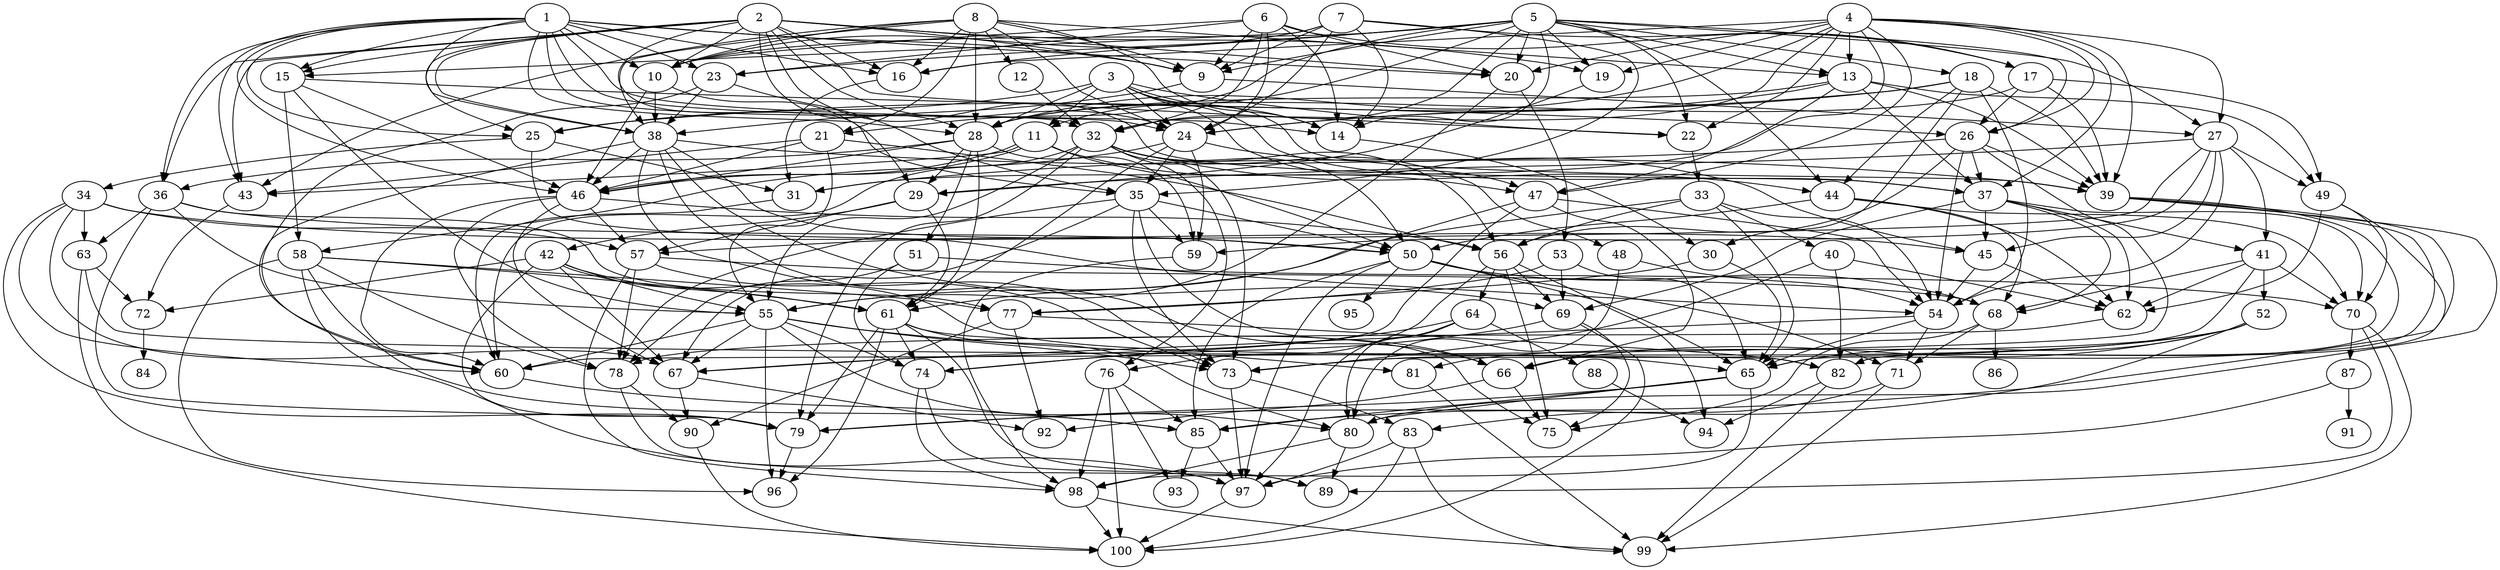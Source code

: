 // DAG automatically generated by daggen at Fri Aug  4 16:35:14 2017
// ./daggen --dot -n 100 --fat 0.5 --regular 0.8 --density 0.8 --jump 4 
digraph G {
  1 [size="782758", alpha="0.01"]
  1 -> 9 [size ="679"]
  1 -> 10 [size ="679"]
  1 -> 14 [size ="679"]
  1 -> 15 [size ="679"]
  1 -> 16 [size ="679"]
  1 -> 20 [size ="679"]
  1 -> 23 [size ="679"]
  1 -> 24 [size ="679"]
  1 -> 25 [size ="679"]
  1 -> 28 [size ="679"]
  1 -> 32 [size ="679"]
  1 -> 36 [size ="679"]
  1 -> 38 [size ="679"]
  1 -> 43 [size ="679"]
  1 -> 46 [size ="679"]
  2 [size="22514", alpha="0.07"]
  2 -> 9 [size ="537"]
  2 -> 10 [size ="537"]
  2 -> 15 [size ="537"]
  2 -> 16 [size ="537"]
  2 -> 19 [size ="537"]
  2 -> 20 [size ="537"]
  2 -> 22 [size ="537"]
  2 -> 24 [size ="537"]
  2 -> 25 [size ="537"]
  2 -> 28 [size ="537"]
  2 -> 35 [size ="537"]
  2 -> 36 [size ="537"]
  2 -> 37 [size ="537"]
  2 -> 38 [size ="537"]
  2 -> 43 [size ="537"]
  3 [size="7814", alpha="0.02"]
  3 -> 11 [size ="134"]
  3 -> 14 [size ="134"]
  3 -> 22 [size ="134"]
  3 -> 24 [size ="134"]
  3 -> 25 [size ="134"]
  3 -> 28 [size ="134"]
  3 -> 37 [size ="134"]
  3 -> 39 [size ="134"]
  3 -> 47 [size ="134"]
  4 [size="1459", alpha="0.11"]
  4 -> 13 [size ="34"]
  4 -> 16 [size ="34"]
  4 -> 19 [size ="34"]
  4 -> 20 [size ="34"]
  4 -> 22 [size ="34"]
  4 -> 26 [size ="34"]
  4 -> 27 [size ="34"]
  4 -> 28 [size ="34"]
  4 -> 31 [size ="34"]
  4 -> 32 [size ="34"]
  4 -> 37 [size ="34"]
  4 -> 39 [size ="34"]
  4 -> 47 [size ="34"]
  5 [size="4297", alpha="0.19"]
  5 -> 9 [size ="134"]
  5 -> 10 [size ="134"]
  5 -> 11 [size ="134"]
  5 -> 13 [size ="134"]
  5 -> 14 [size ="134"]
  5 -> 16 [size ="134"]
  5 -> 18 [size ="134"]
  5 -> 19 [size ="134"]
  5 -> 20 [size ="134"]
  5 -> 21 [size ="134"]
  5 -> 22 [size ="134"]
  5 -> 23 [size ="134"]
  5 -> 26 [size ="134"]
  5 -> 27 [size ="134"]
  5 -> 32 [size ="134"]
  5 -> 44 [size ="134"]
  6 [size="6383", alpha="0.00"]
  6 -> 9 [size ="210"]
  6 -> 10 [size ="210"]
  6 -> 14 [size ="210"]
  6 -> 17 [size ="210"]
  6 -> 20 [size ="210"]
  6 -> 23 [size ="210"]
  6 -> 24 [size ="210"]
  6 -> 32 [size ="210"]
  7 [size="20147", alpha="0.18"]
  7 -> 9 [size ="839"]
  7 -> 10 [size ="839"]
  7 -> 14 [size ="839"]
  7 -> 15 [size ="839"]
  7 -> 17 [size ="839"]
  7 -> 24 [size ="839"]
  7 -> 35 [size ="839"]
  8 [size="13320", alpha="0.11"]
  8 -> 9 [size ="302"]
  8 -> 10 [size ="302"]
  8 -> 12 [size ="302"]
  8 -> 13 [size ="302"]
  8 -> 14 [size ="302"]
  8 -> 16 [size ="302"]
  8 -> 21 [size ="302"]
  8 -> 24 [size ="302"]
  8 -> 28 [size ="302"]
  8 -> 38 [size ="302"]
  8 -> 43 [size ="302"]
  9 [size="209444", alpha="0.02"]
  9 -> 27 [size ="302"]
  9 -> 38 [size ="302"]
  10 [size="594035", alpha="0.11"]
  10 -> 29 [size ="411"]
  10 -> 38 [size ="411"]
  10 -> 46 [size ="411"]
  11 [size="916", alpha="0.16"]
  11 -> 43 [size ="34"]
  11 -> 46 [size ="34"]
  11 -> 46 [size ="34"]
  11 -> 47 [size ="34"]
  11 -> 50 [size ="34"]
  12 [size="3022", alpha="0.01"]
  12 -> 32 [size ="134"]
  13 [size="22032", alpha="0.03"]
  13 -> 24 [size ="679"]
  13 -> 28 [size ="679"]
  13 -> 37 [size ="679"]
  13 -> 39 [size ="679"]
  13 -> 47 [size ="679"]
  13 -> 49 [size ="679"]
  14 [size="782758", alpha="0.14"]
  14 -> 30 [size ="679"]
  15 [size="166861", alpha="0.13"]
  15 -> 26 [size ="411"]
  15 -> 46 [size ="411"]
  15 -> 55 [size ="411"]
  15 -> 58 [size ="411"]
  16 [size="3287", alpha="0.05"]
  16 -> 31 [size ="210"]
  17 [size="42103", alpha="0.12"]
  17 -> 26 [size ="34"]
  17 -> 28 [size ="34"]
  17 -> 39 [size ="34"]
  17 -> 49 [size ="34"]
  18 [size="782758", alpha="0.14"]
  18 -> 24 [size ="679"]
  18 -> 25 [size ="679"]
  18 -> 30 [size ="679"]
  18 -> 39 [size ="679"]
  18 -> 44 [size ="679"]
  18 -> 54 [size ="679"]
  19 [size="961030", alpha="0.13"]
  19 -> 29 [size ="679"]
  20 [size="11624", alpha="0.00"]
  20 -> 53 [size ="537"]
  20 -> 55 [size ="537"]
  21 [size="42443", alpha="0.15"]
  21 -> 43 [size ="75"]
  21 -> 46 [size ="75"]
  21 -> 55 [size ="75"]
  21 -> 56 [size ="75"]
  22 [size="107775", alpha="0.11"]
  22 -> 33 [size ="134"]
  23 [size="231928", alpha="0.20"]
  23 -> 35 [size ="302"]
  23 -> 38 [size ="302"]
  23 -> 60 [size ="302"]
  24 [size="40558", alpha="0.12"]
  24 -> 35 [size ="839"]
  24 -> 45 [size ="839"]
  24 -> 58 [size ="839"]
  24 -> 59 [size ="839"]
  24 -> 61 [size ="839"]
  25 [size="2012", alpha="0.05"]
  25 -> 31 [size ="134"]
  25 -> 34 [size ="134"]
  25 -> 54 [size ="134"]
  26 [size="782758", alpha="0.15"]
  26 -> 31 [size ="679"]
  26 -> 37 [size ="679"]
  26 -> 39 [size ="679"]
  26 -> 54 [size ="679"]
  26 -> 56 [size ="679"]
  26 -> 60 [size ="679"]
  27 [size="31896", alpha="0.13"]
  27 -> 29 [size ="679"]
  27 -> 41 [size ="679"]
  27 -> 45 [size ="679"]
  27 -> 49 [size ="679"]
  27 -> 54 [size ="679"]
  27 -> 57 [size ="679"]
  27 -> 59 [size ="679"]
  28 [size="31743", alpha="0.15"]
  28 -> 29 [size ="839"]
  28 -> 36 [size ="839"]
  28 -> 46 [size ="839"]
  28 -> 51 [size ="839"]
  28 -> 59 [size ="839"]
  28 -> 61 [size ="839"]
  29 [size="368293", alpha="0.20"]
  29 -> 42 [size ="411"]
  29 -> 57 [size ="411"]
  29 -> 61 [size ="411"]
  30 [size="41900", alpha="0.12"]
  30 -> 65 [size ="34"]
  30 -> 77 [size ="34"]
  31 [size="12708", alpha="0.17"]
  31 -> 60 [size ="411"]
  32 [size="1073742", alpha="0.11"]
  32 -> 44 [size ="839"]
  32 -> 48 [size ="839"]
  32 -> 50 [size ="839"]
  32 -> 55 [size ="839"]
  32 -> 56 [size ="839"]
  32 -> 60 [size ="839"]
  32 -> 73 [size ="839"]
  32 -> 76 [size ="839"]
  32 -> 79 [size ="839"]
  33 [size="2190", alpha="0.09"]
  33 -> 40 [size ="75"]
  33 -> 54 [size ="75"]
  33 -> 55 [size ="75"]
  33 -> 56 [size ="75"]
  33 -> 65 [size ="75"]
  34 [size="7381", alpha="0.05"]
  34 -> 45 [size ="134"]
  34 -> 57 [size ="134"]
  34 -> 60 [size ="134"]
  34 -> 63 [size ="134"]
  34 -> 67 [size ="134"]
  34 -> 79 [size ="134"]
  35 [size="7187", alpha="0.19"]
  35 -> 50 [size ="34"]
  35 -> 59 [size ="34"]
  35 -> 66 [size ="34"]
  35 -> 67 [size ="34"]
  35 -> 73 [size ="34"]
  35 -> 78 [size ="34"]
  36 [size="745", alpha="0.05"]
  36 -> 50 [size ="34"]
  36 -> 55 [size ="34"]
  36 -> 63 [size ="34"]
  36 -> 77 [size ="34"]
  36 -> 79 [size ="34"]
  37 [size="26247", alpha="0.20"]
  37 -> 41 [size ="839"]
  37 -> 45 [size ="839"]
  37 -> 62 [size ="839"]
  37 -> 68 [size ="839"]
  37 -> 69 [size ="839"]
  37 -> 70 [size ="839"]
  38 [size="368293", alpha="0.12"]
  38 -> 39 [size ="411"]
  38 -> 46 [size ="411"]
  38 -> 50 [size ="411"]
  38 -> 60 [size ="411"]
  38 -> 66 [size ="411"]
  38 -> 69 [size ="411"]
  38 -> 73 [size ="411"]
  39 [size="134218", alpha="0.05"]
  39 -> 65 [size ="210"]
  39 -> 79 [size ="210"]
  39 -> 80 [size ="210"]
  39 -> 82 [size ="210"]
  40 [size="27247", alpha="0.07"]
  40 -> 62 [size ="537"]
  40 -> 73 [size ="537"]
  40 -> 82 [size ="537"]
  41 [size="157008", alpha="0.18"]
  41 -> 52 [size ="134"]
  41 -> 62 [size ="134"]
  41 -> 68 [size ="134"]
  41 -> 70 [size ="134"]
  41 -> 73 [size ="134"]
  42 [size="50180", alpha="0.11"]
  42 -> 55 [size ="134"]
  42 -> 61 [size ="134"]
  42 -> 65 [size ="134"]
  42 -> 67 [size ="134"]
  42 -> 72 [size ="134"]
  42 -> 79 [size ="134"]
  43 [size="68719", alpha="0.18"]
  43 -> 72 [size ="134"]
  44 [size="14125", alpha="0.19"]
  44 -> 50 [size ="302"]
  44 -> 62 [size ="302"]
  44 -> 68 [size ="302"]
  44 -> 70 [size ="302"]
  45 [size="177658", alpha="0.12"]
  45 -> 54 [size ="411"]
  45 -> 62 [size ="411"]
  46 [size="17319", alpha="0.14"]
  46 -> 56 [size ="34"]
  46 -> 57 [size ="34"]
  46 -> 60 [size ="34"]
  46 -> 67 [size ="34"]
  46 -> 78 [size ="34"]
  47 [size="1104", alpha="0.06"]
  47 -> 54 [size ="134"]
  47 -> 61 [size ="134"]
  47 -> 66 [size ="134"]
  47 -> 67 [size ="134"]
  48 [size="8590", alpha="0.12"]
  48 -> 54 [size ="34"]
  48 -> 80 [size ="34"]
  49 [size="8590", alpha="0.10"]
  49 -> 62 [size ="34"]
  49 -> 70 [size ="34"]
  49 -> 82 [size ="34"]
  50 [size="4259", alpha="0.08"]
  50 -> 65 [size ="210"]
  50 -> 68 [size ="210"]
  50 -> 71 [size ="210"]
  50 -> 85 [size ="210"]
  50 -> 95 [size ="210"]
  50 -> 97 [size ="210"]
  51 [size="28850", alpha="0.06"]
  51 -> 70 [size ="537"]
  51 -> 74 [size ="537"]
  51 -> 78 [size ="537"]
  52 [size="134218", alpha="0.01"]
  52 -> 65 [size ="210"]
  52 -> 66 [size ="210"]
  52 -> 73 [size ="210"]
  52 -> 81 [size ="210"]
  52 -> 85 [size ="210"]
  53 [size="379182", alpha="0.20"]
  53 -> 65 [size ="537"]
  53 -> 69 [size ="537"]
  53 -> 77 [size ="537"]
  54 [size="6973", alpha="0.19"]
  54 -> 65 [size ="411"]
  54 -> 67 [size ="411"]
  54 -> 71 [size ="411"]
  55 [size="22329", alpha="0.04"]
  55 -> 60 [size ="679"]
  55 -> 67 [size ="679"]
  55 -> 73 [size ="679"]
  55 -> 74 [size ="679"]
  55 -> 80 [size ="679"]
  55 -> 81 [size ="679"]
  55 -> 96 [size ="679"]
  56 [size="37968", alpha="0.15"]
  56 -> 64 [size ="34"]
  56 -> 69 [size ="34"]
  56 -> 75 [size ="34"]
  56 -> 76 [size ="34"]
  56 -> 94 [size ="34"]
  57 [size="253947", alpha="0.10"]
  57 -> 68 [size ="679"]
  57 -> 73 [size ="679"]
  57 -> 78 [size ="679"]
  57 -> 98 [size ="679"]
  58 [size="608258", alpha="0.02"]
  58 -> 61 [size ="839"]
  58 -> 77 [size ="839"]
  58 -> 78 [size ="839"]
  58 -> 85 [size ="839"]
  58 -> 96 [size ="839"]
  58 -> 97 [size ="839"]
  59 [size="549756", alpha="0.06"]
  59 -> 98 [size ="537"]
  60 [size="9545", alpha="0.14"]
  60 -> 85 [size ="34"]
  61 [size="3239", alpha="0.03"]
  61 -> 74 [size ="302"]
  61 -> 75 [size ="302"]
  61 -> 79 [size ="302"]
  61 -> 80 [size ="302"]
  61 -> 89 [size ="302"]
  61 -> 96 [size ="302"]
  62 [size="368293", alpha="0.18"]
  62 -> 78 [size ="411"]
  63 [size="8590", alpha="0.07"]
  63 -> 72 [size ="34"]
  63 -> 82 [size ="34"]
  63 -> 100 [size ="34"]
  64 [size="5525", alpha="0.15"]
  64 -> 74 [size ="210"]
  64 -> 80 [size ="210"]
  64 -> 88 [size ="210"]
  64 -> 97 [size ="210"]
  65 [size="158291", alpha="0.13"]
  65 -> 79 [size ="134"]
  65 -> 80 [size ="134"]
  65 -> 85 [size ="134"]
  65 -> 98 [size ="134"]
  66 [size="1689", alpha="0.05"]
  66 -> 75 [size ="34"]
  66 -> 92 [size ="34"]
  67 [size="7614", alpha="0.14"]
  67 -> 90 [size ="134"]
  67 -> 92 [size ="134"]
  68 [size="1067124", alpha="0.03"]
  68 -> 71 [size ="679"]
  68 -> 75 [size ="679"]
  68 -> 86 [size ="679"]
  69 [size="549756", alpha="0.17"]
  69 -> 74 [size ="537"]
  69 -> 75 [size ="537"]
  69 -> 100 [size ="537"]
  70 [size="8395", alpha="0.14"]
  70 -> 87 [size ="134"]
  70 -> 89 [size ="134"]
  70 -> 99 [size ="134"]
  71 [size="15260", alpha="0.02"]
  71 -> 83 [size ="839"]
  71 -> 99 [size ="839"]
  72 [size="9515", alpha="0.03"]
  72 -> 84 [size ="679"]
  73 [size="11639", alpha="0.06"]
  73 -> 83 [size ="411"]
  73 -> 97 [size ="411"]
  74 [size="8320", alpha="0.13"]
  74 -> 97 [size ="302"]
  74 -> 98 [size ="302"]
  75 [size="21328", alpha="0.18"]
  76 [size="304229", alpha="0.15"]
  76 -> 85 [size ="302"]
  76 -> 93 [size ="302"]
  76 -> 98 [size ="302"]
  76 -> 100 [size ="302"]
  77 [size="21028", alpha="0.04"]
  77 -> 82 [size ="839"]
  77 -> 90 [size ="839"]
  77 -> 92 [size ="839"]
  78 [size="782758", alpha="0.12"]
  78 -> 89 [size ="679"]
  78 -> 90 [size ="679"]
  79 [size="86012", alpha="0.13"]
  79 -> 96 [size ="411"]
  80 [size="68719", alpha="0.18"]
  80 -> 89 [size ="134"]
  80 -> 98 [size ="134"]
  81 [size="93121", alpha="0.02"]
  81 -> 99 [size ="75"]
  82 [size="1083500", alpha="0.12"]
  82 -> 94 [size ="679"]
  82 -> 99 [size ="679"]
  83 [size="1370", alpha="0.01"]
  83 -> 97 [size ="134"]
  83 -> 99 [size ="134"]
  83 -> 100 [size ="134"]
  84 [size="1073742", alpha="0.14"]
  85 [size="9896", alpha="0.02"]
  85 -> 93 [size ="411"]
  85 -> 97 [size ="411"]
  86 [size="231928", alpha="0.10"]
  87 [size="967854", alpha="0.14"]
  87 -> 91 [size ="679"]
  87 -> 97 [size ="679"]
  88 [size="759437", alpha="0.10"]
  88 -> 94 [size ="679"]
  89 [size="13246", alpha="0.18"]
  90 [size="3920", alpha="0.14"]
  90 -> 100 [size ="302"]
  91 [size="68719", alpha="0.05"]
  92 [size="231928", alpha="0.14"]
  93 [size="5350", alpha="0.15"]
  94 [size="68719", alpha="0.02"]
  95 [size="215082", alpha="0.17"]
  96 [size="134218", alpha="0.15"]
  97 [size="28991", alpha="0.19"]
  97 -> 100 [size ="75"]
  98 [size="168252", alpha="0.08"]
  98 -> 99 [size ="210"]
  98 -> 100 [size ="210"]
  99 [size="4774", alpha="0.05"]
  100 [size="95663", alpha="0.19"]
}
